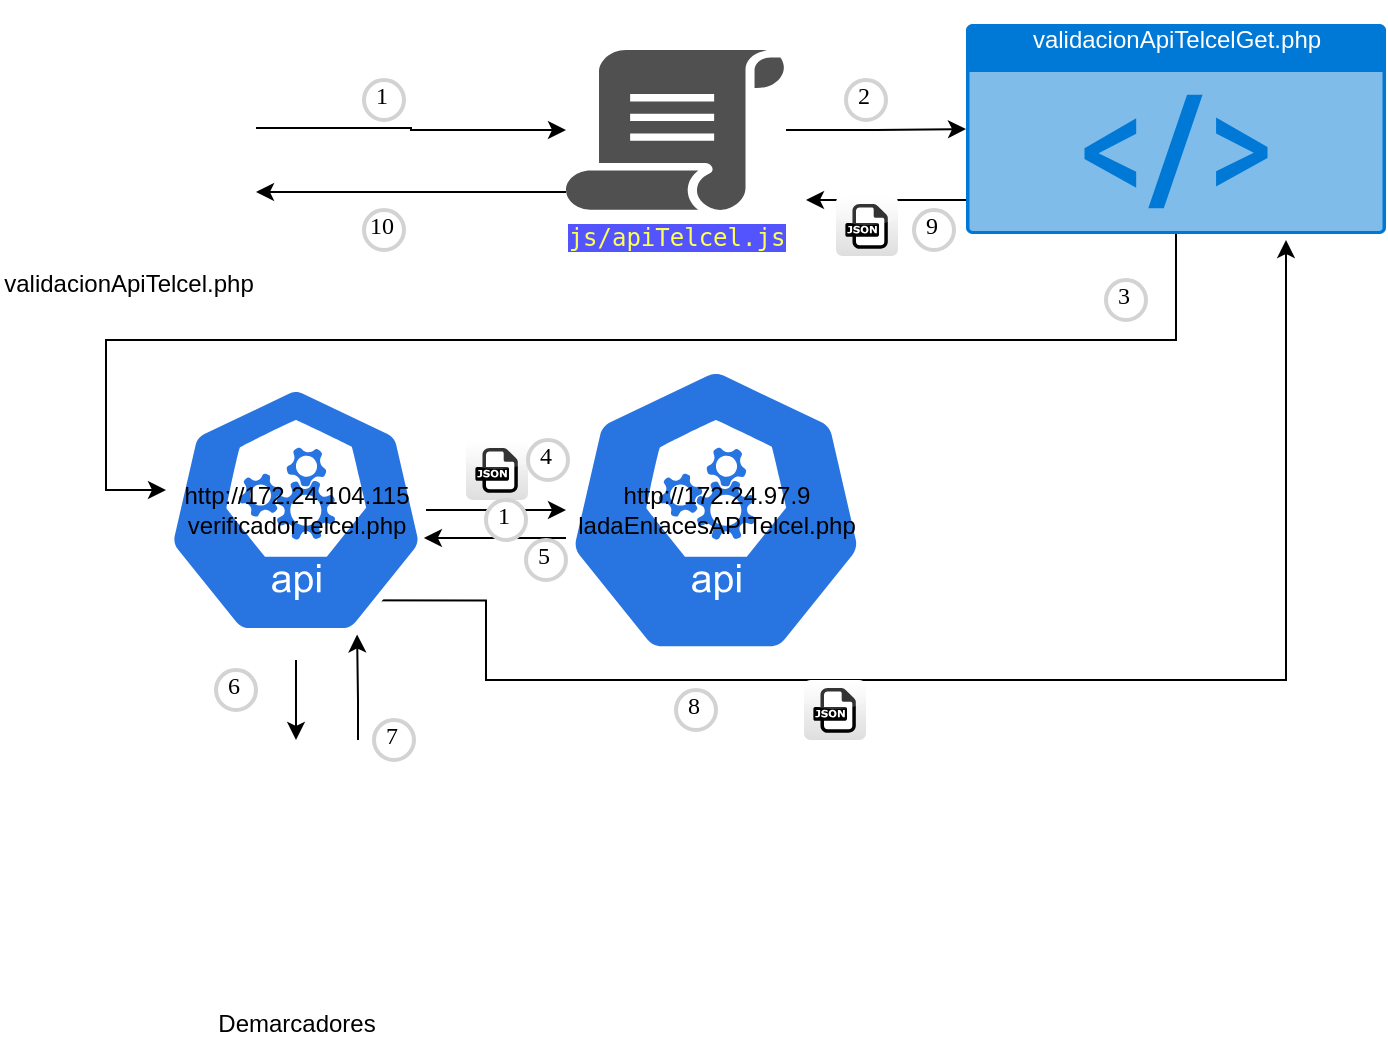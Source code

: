 <mxfile version="14.6.9" type="github">
  <diagram id="HQHjOtDPuke_aT2Hudhk" name="Page-1">
    <mxGraphModel dx="1233" dy="517" grid="1" gridSize="10" guides="1" tooltips="1" connect="1" arrows="1" fold="1" page="1" pageScale="1" pageWidth="850" pageHeight="1100" math="0" shadow="0">
      <root>
        <mxCell id="0" />
        <mxCell id="1" parent="0" />
        <mxCell id="8kFFKdgPYcA-KZUAP0im-3" style="edgeStyle=orthogonalEdgeStyle;rounded=0;orthogonalLoop=1;jettySize=auto;html=1;" edge="1" parent="1" source="8kFFKdgPYcA-KZUAP0im-23" target="8kFFKdgPYcA-KZUAP0im-5">
          <mxGeometry relative="1" as="geometry">
            <mxPoint x="300" y="135" as="sourcePoint" />
          </mxGeometry>
        </mxCell>
        <mxCell id="8kFFKdgPYcA-KZUAP0im-8" style="edgeStyle=orthogonalEdgeStyle;rounded=0;orthogonalLoop=1;jettySize=auto;html=1;" edge="1" parent="1" source="8kFFKdgPYcA-KZUAP0im-2" target="8kFFKdgPYcA-KZUAP0im-7">
          <mxGeometry relative="1" as="geometry">
            <mxPoint x="140" y="340" as="targetPoint" />
            <Array as="points">
              <mxPoint x="675" y="240" />
              <mxPoint x="140" y="240" />
              <mxPoint x="140" y="315" />
            </Array>
          </mxGeometry>
        </mxCell>
        <mxCell id="8kFFKdgPYcA-KZUAP0im-20" style="edgeStyle=orthogonalEdgeStyle;rounded=0;orthogonalLoop=1;jettySize=auto;html=1;" edge="1" parent="1" source="8kFFKdgPYcA-KZUAP0im-2">
          <mxGeometry relative="1" as="geometry">
            <mxPoint x="490" y="170" as="targetPoint" />
            <Array as="points">
              <mxPoint x="550" y="170" />
              <mxPoint x="550" y="170" />
            </Array>
          </mxGeometry>
        </mxCell>
        <mxCell id="8kFFKdgPYcA-KZUAP0im-2" value="validacionApiTelcelGet.php" style="html=1;strokeColor=none;fillColor=#0079D6;labelPosition=center;verticalLabelPosition=middle;verticalAlign=top;align=center;fontSize=12;outlineConnect=0;spacingTop=-6;fontColor=#FFFFFF;shape=mxgraph.sitemap.script;" vertex="1" parent="1">
          <mxGeometry x="570" y="82" width="210" height="105" as="geometry" />
        </mxCell>
        <mxCell id="8kFFKdgPYcA-KZUAP0im-6" style="edgeStyle=orthogonalEdgeStyle;rounded=0;orthogonalLoop=1;jettySize=auto;html=1;entryX=0;entryY=0.5;entryDx=0;entryDy=0;entryPerimeter=0;" edge="1" parent="1" source="8kFFKdgPYcA-KZUAP0im-5" target="8kFFKdgPYcA-KZUAP0im-2">
          <mxGeometry relative="1" as="geometry" />
        </mxCell>
        <mxCell id="8kFFKdgPYcA-KZUAP0im-24" style="edgeStyle=orthogonalEdgeStyle;rounded=0;orthogonalLoop=1;jettySize=auto;html=1;entryX=1;entryY=0.75;entryDx=0;entryDy=0;" edge="1" parent="1" source="8kFFKdgPYcA-KZUAP0im-5" target="8kFFKdgPYcA-KZUAP0im-23">
          <mxGeometry relative="1" as="geometry">
            <Array as="points">
              <mxPoint x="330" y="166" />
              <mxPoint x="330" y="166" />
            </Array>
          </mxGeometry>
        </mxCell>
        <mxCell id="8kFFKdgPYcA-KZUAP0im-5" value="&lt;span style=&quot;font-family: monospace&quot;&gt;&lt;span style=&quot;color: #ffff54 ; background-color: #5454ff&quot;&gt;js/apiTelcel.js&lt;/span&gt;&lt;br&gt;&lt;/span&gt;" style="pointerEvents=1;shadow=0;dashed=0;html=1;strokeColor=none;fillColor=#505050;labelPosition=center;verticalLabelPosition=bottom;verticalAlign=top;outlineConnect=0;align=center;shape=mxgraph.office.concepts.script;" vertex="1" parent="1">
          <mxGeometry x="370" y="95" width="110" height="80" as="geometry" />
        </mxCell>
        <mxCell id="8kFFKdgPYcA-KZUAP0im-9" style="edgeStyle=orthogonalEdgeStyle;rounded=0;orthogonalLoop=1;jettySize=auto;html=1;" edge="1" parent="1" source="8kFFKdgPYcA-KZUAP0im-7">
          <mxGeometry relative="1" as="geometry">
            <mxPoint x="370" y="325" as="targetPoint" />
          </mxGeometry>
        </mxCell>
        <mxCell id="8kFFKdgPYcA-KZUAP0im-14" style="edgeStyle=orthogonalEdgeStyle;rounded=0;orthogonalLoop=1;jettySize=auto;html=1;" edge="1" parent="1" source="8kFFKdgPYcA-KZUAP0im-7" target="8kFFKdgPYcA-KZUAP0im-12">
          <mxGeometry relative="1" as="geometry" />
        </mxCell>
        <mxCell id="8kFFKdgPYcA-KZUAP0im-27" style="edgeStyle=orthogonalEdgeStyle;rounded=0;orthogonalLoop=1;jettySize=auto;html=1;exitX=0.537;exitY=0.801;exitDx=0;exitDy=0;exitPerimeter=0;" edge="1" parent="1" source="8kFFKdgPYcA-KZUAP0im-7">
          <mxGeometry relative="1" as="geometry">
            <mxPoint x="730" y="190" as="targetPoint" />
            <Array as="points">
              <mxPoint x="330" y="370" />
              <mxPoint x="330" y="410" />
              <mxPoint x="730" y="410" />
            </Array>
          </mxGeometry>
        </mxCell>
        <mxCell id="8kFFKdgPYcA-KZUAP0im-7" value="&lt;div&gt;http://172.24.104.115&lt;br&gt;verificadorTelcel.php&lt;/div&gt;" style="html=1;dashed=0;whitespace=wrap;fillColor=#2875E2;strokeColor=#ffffff;points=[[0.005,0.63,0],[0.1,0.2,0],[0.9,0.2,0],[0.5,0,0],[0.995,0.63,0],[0.72,0.99,0],[0.5,1,0],[0.28,0.99,0]];shape=mxgraph.kubernetes.icon;prIcon=api" vertex="1" parent="1">
          <mxGeometry x="170" y="250" width="130" height="150" as="geometry" />
        </mxCell>
        <mxCell id="8kFFKdgPYcA-KZUAP0im-13" style="edgeStyle=orthogonalEdgeStyle;rounded=0;orthogonalLoop=1;jettySize=auto;html=1;entryX=0.992;entryY=0.593;entryDx=0;entryDy=0;entryPerimeter=0;" edge="1" parent="1" source="8kFFKdgPYcA-KZUAP0im-11" target="8kFFKdgPYcA-KZUAP0im-7">
          <mxGeometry relative="1" as="geometry">
            <Array as="points">
              <mxPoint x="350" y="339" />
              <mxPoint x="350" y="339" />
            </Array>
          </mxGeometry>
        </mxCell>
        <mxCell id="8kFFKdgPYcA-KZUAP0im-11" value="&lt;div&gt;http://172.24.97.9&lt;br&gt;ladaEnlacesAPITelcel.php&lt;/div&gt;" style="html=1;dashed=0;whitespace=wrap;fillColor=#2875E2;strokeColor=#ffffff;points=[[0.005,0.63,0],[0.1,0.2,0],[0.9,0.2,0],[0.5,0,0],[0.995,0.63,0],[0.72,0.99,0],[0.5,1,0],[0.28,0.99,0]];shape=mxgraph.kubernetes.icon;prIcon=api" vertex="1" parent="1">
          <mxGeometry x="370" y="250" width="150" height="150" as="geometry" />
        </mxCell>
        <mxCell id="8kFFKdgPYcA-KZUAP0im-25" style="edgeStyle=orthogonalEdgeStyle;rounded=0;orthogonalLoop=1;jettySize=auto;html=1;entryX=0.735;entryY=0.915;entryDx=0;entryDy=0;entryPerimeter=0;" edge="1" parent="1" source="8kFFKdgPYcA-KZUAP0im-12" target="8kFFKdgPYcA-KZUAP0im-7">
          <mxGeometry relative="1" as="geometry">
            <Array as="points">
              <mxPoint x="266" y="420" />
              <mxPoint x="266" y="420" />
            </Array>
          </mxGeometry>
        </mxCell>
        <mxCell id="8kFFKdgPYcA-KZUAP0im-12" value="Demarcadores" style="shape=image;html=1;verticalAlign=top;verticalLabelPosition=bottom;labelBackgroundColor=#ffffff;imageAspect=0;aspect=fixed;image=https://cdn3.iconfinder.com/data/icons/humano2/128x128/apps/guake.png" vertex="1" parent="1">
          <mxGeometry x="171" y="440" width="128" height="128" as="geometry" />
        </mxCell>
        <mxCell id="8kFFKdgPYcA-KZUAP0im-15" value="" style="dashed=0;outlineConnect=0;html=1;align=center;labelPosition=center;verticalLabelPosition=bottom;verticalAlign=top;shape=mxgraph.webicons.json;gradientColor=#DFDEDE" vertex="1" parent="1">
          <mxGeometry x="320" y="290" width="31" height="30" as="geometry" />
        </mxCell>
        <mxCell id="8kFFKdgPYcA-KZUAP0im-16" value="" style="dashed=0;outlineConnect=0;html=1;align=center;labelPosition=center;verticalLabelPosition=bottom;verticalAlign=top;shape=mxgraph.webicons.json;gradientColor=#DFDEDE" vertex="1" parent="1">
          <mxGeometry x="489" y="410" width="31" height="30" as="geometry" />
        </mxCell>
        <mxCell id="8kFFKdgPYcA-KZUAP0im-23" value="validacionApiTelcel.php" style="shape=image;html=1;verticalAlign=top;verticalLabelPosition=bottom;labelBackgroundColor=#ffffff;imageAspect=0;aspect=fixed;image=https://cdn2.iconfinder.com/data/icons/it-technology/70/Browserwithwebsite-128.png" vertex="1" parent="1">
          <mxGeometry x="87" y="70" width="128" height="128" as="geometry" />
        </mxCell>
        <mxCell id="8kFFKdgPYcA-KZUAP0im-26" value="" style="shape=image;html=1;verticalAlign=top;verticalLabelPosition=bottom;labelBackgroundColor=#ffffff;imageAspect=0;aspect=fixed;image=https://cdn0.iconfinder.com/data/icons/glyphpack/170/file-txt-128.png" vertex="1" parent="1">
          <mxGeometry x="269" y="400" width="30" height="30" as="geometry" />
        </mxCell>
        <mxCell id="8kFFKdgPYcA-KZUAP0im-28" value="" style="dashed=0;outlineConnect=0;html=1;align=center;labelPosition=center;verticalLabelPosition=bottom;verticalAlign=top;shape=mxgraph.webicons.json;gradientColor=#DFDEDE" vertex="1" parent="1">
          <mxGeometry x="505" y="168" width="31" height="30" as="geometry" />
        </mxCell>
        <mxCell id="8kFFKdgPYcA-KZUAP0im-29" value="1" style="ellipse;whiteSpace=wrap;html=1;aspect=fixed;strokeWidth=2;fontFamily=Tahoma;spacingBottom=4;spacingRight=2;strokeColor=#d3d3d3;" vertex="1" parent="1">
          <mxGeometry x="269" y="110" width="20" height="20" as="geometry" />
        </mxCell>
        <mxCell id="8kFFKdgPYcA-KZUAP0im-30" value="2" style="ellipse;whiteSpace=wrap;html=1;aspect=fixed;strokeWidth=2;fontFamily=Tahoma;spacingBottom=4;spacingRight=2;strokeColor=#d3d3d3;" vertex="1" parent="1">
          <mxGeometry x="510" y="110" width="20" height="20" as="geometry" />
        </mxCell>
        <mxCell id="8kFFKdgPYcA-KZUAP0im-31" value="3" style="ellipse;whiteSpace=wrap;html=1;aspect=fixed;strokeWidth=2;fontFamily=Tahoma;spacingBottom=4;spacingRight=2;strokeColor=#d3d3d3;" vertex="1" parent="1">
          <mxGeometry x="640" y="210" width="20" height="20" as="geometry" />
        </mxCell>
        <mxCell id="8kFFKdgPYcA-KZUAP0im-32" value="4" style="ellipse;whiteSpace=wrap;html=1;aspect=fixed;strokeWidth=2;fontFamily=Tahoma;spacingBottom=4;spacingRight=2;strokeColor=#d3d3d3;" vertex="1" parent="1">
          <mxGeometry x="351" y="290" width="20" height="20" as="geometry" />
        </mxCell>
        <mxCell id="8kFFKdgPYcA-KZUAP0im-33" value="5" style="ellipse;whiteSpace=wrap;html=1;aspect=fixed;strokeWidth=2;fontFamily=Tahoma;spacingBottom=4;spacingRight=2;strokeColor=#d3d3d3;" vertex="1" parent="1">
          <mxGeometry x="350" y="340" width="20" height="20" as="geometry" />
        </mxCell>
        <mxCell id="8kFFKdgPYcA-KZUAP0im-34" value="6" style="ellipse;whiteSpace=wrap;html=1;aspect=fixed;strokeWidth=2;fontFamily=Tahoma;spacingBottom=4;spacingRight=2;strokeColor=#d3d3d3;" vertex="1" parent="1">
          <mxGeometry x="195" y="405" width="20" height="20" as="geometry" />
        </mxCell>
        <mxCell id="8kFFKdgPYcA-KZUAP0im-35" value="7" style="ellipse;whiteSpace=wrap;html=1;aspect=fixed;strokeWidth=2;fontFamily=Tahoma;spacingBottom=4;spacingRight=2;strokeColor=#d3d3d3;" vertex="1" parent="1">
          <mxGeometry x="274" y="430" width="20" height="20" as="geometry" />
        </mxCell>
        <mxCell id="8kFFKdgPYcA-KZUAP0im-36" value="8" style="ellipse;whiteSpace=wrap;html=1;aspect=fixed;strokeWidth=2;fontFamily=Tahoma;spacingBottom=4;spacingRight=2;strokeColor=#d3d3d3;" vertex="1" parent="1">
          <mxGeometry x="425" y="415" width="20" height="20" as="geometry" />
        </mxCell>
        <mxCell id="8kFFKdgPYcA-KZUAP0im-37" value="9" style="ellipse;whiteSpace=wrap;html=1;aspect=fixed;strokeWidth=2;fontFamily=Tahoma;spacingBottom=4;spacingRight=2;strokeColor=#d3d3d3;" vertex="1" parent="1">
          <mxGeometry x="544" y="175" width="20" height="20" as="geometry" />
        </mxCell>
        <mxCell id="8kFFKdgPYcA-KZUAP0im-38" value="1" style="ellipse;whiteSpace=wrap;html=1;aspect=fixed;strokeWidth=2;fontFamily=Tahoma;spacingBottom=4;spacingRight=2;strokeColor=#d3d3d3;" vertex="1" parent="1">
          <mxGeometry x="330" y="320" width="20" height="20" as="geometry" />
        </mxCell>
        <mxCell id="8kFFKdgPYcA-KZUAP0im-42" value="10" style="ellipse;whiteSpace=wrap;html=1;aspect=fixed;strokeWidth=2;fontFamily=Tahoma;spacingBottom=4;spacingRight=2;strokeColor=#d3d3d3;" vertex="1" parent="1">
          <mxGeometry x="269" y="175" width="20" height="20" as="geometry" />
        </mxCell>
      </root>
    </mxGraphModel>
  </diagram>
</mxfile>
